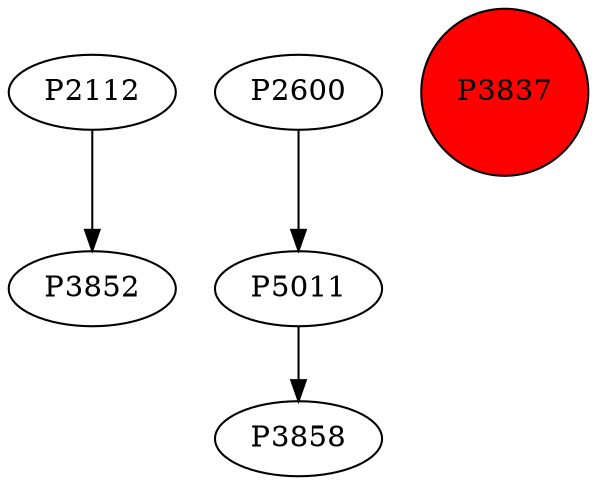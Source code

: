 digraph {
	P2112 -> P3852
	P2600 -> P5011
	P5011 -> P3858
	P3837 [shape=circle]
	P3837 [style=filled]
	P3837 [fillcolor=red]
}